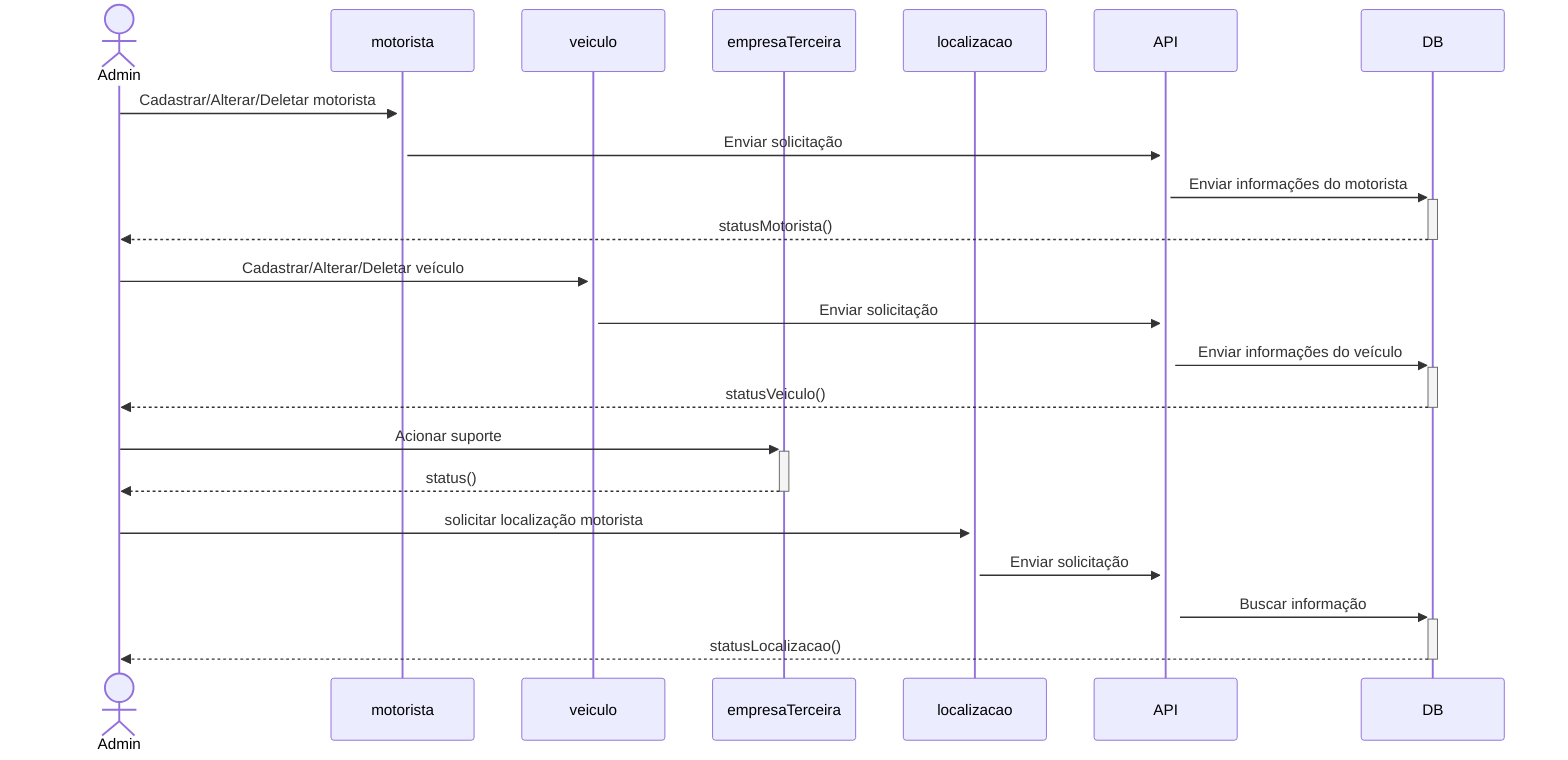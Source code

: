 sequenceDiagram
    actor Admin

    participant motorista
    participant veiculo
    participant empresaTerceira
    participant localizacao
    participant API
    participant DB

    %% MOTORISTA
    Admin ->>+ motorista: Cadastrar/Alterar/Deletar motorista
    motorista ->>+ API: Enviar solicitação
    API ->>+ DB: Enviar informações do motorista
    DB -->>- Admin: statusMotorista()

    %% VEICULO
    Admin ->>+ veiculo: Cadastrar/Alterar/Deletar veículo
    veiculo ->>+ API: Enviar solicitação
    API ->>+ DB: Enviar informações do veículo
    DB -->>- Admin: statusVeiculo()

    %% EMPRESA TERCEIRA
    Admin ->>+ empresaTerceira: Acionar suporte
    empresaTerceira -->>- Admin: status()

    %% LOCALIZACAO
    Admin ->>+ localizacao: solicitar localização motorista
    localizacao ->>+ API: Enviar solicitação
    API ->>+ DB: Buscar informação
    DB -->>- Admin: statusLocalizacao()